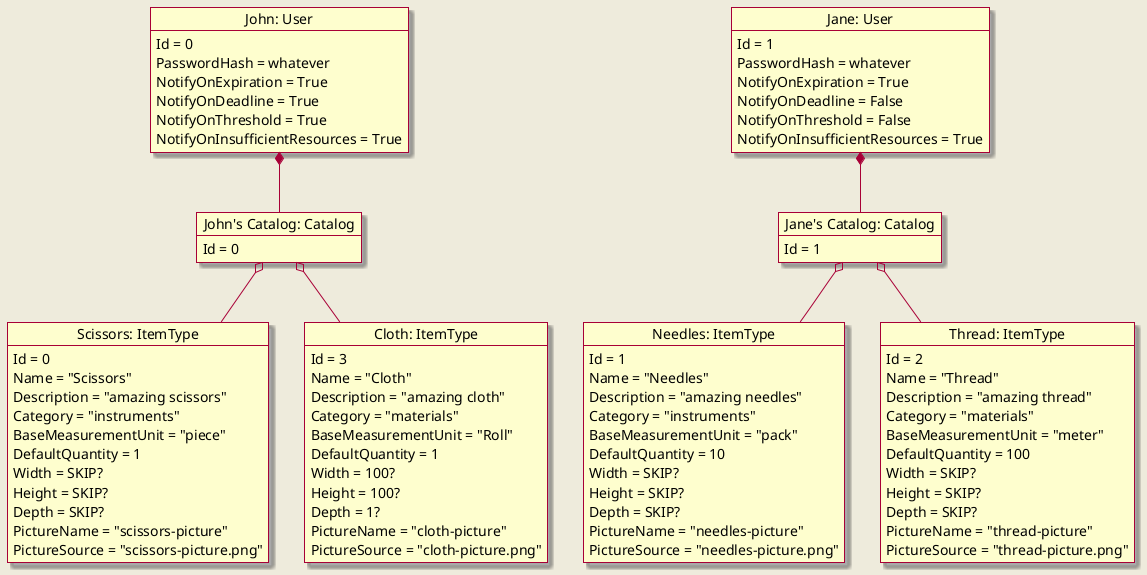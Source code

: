 @startuml
skin rose
skinparam backgroundColor #EEEBDC
/' left to right direction '/

object "John: User" as UserJohn{
    Id = 0
    PasswordHash = whatever
    NotifyOnExpiration = True
    NotifyOnDeadline = True
    NotifyOnThreshold = True
    NotifyOnInsufficientResources = True
}
object "Jane: User" as UserJane {
    Id = 1
    PasswordHash = whatever
    NotifyOnExpiration = True
    NotifyOnDeadline = False
    NotifyOnThreshold = False
    NotifyOnInsufficientResources = True
}

object "John's Catalog: Catalog" as JohnCatalog {
    Id = 0
}
object "Jane's Catalog: Catalog" as JaneCatalog {
    Id = 1
}

object "Scissors: ItemType" as Scissors {
    Id = 0
    Name = "Scissors"
    Description = "amazing scissors"
    Category = "instruments"
    BaseMeasurementUnit = "piece"
    DefaultQuantity = 1
    Width = SKIP?
    Height = SKIP?
    Depth = SKIP?
    PictureName = "scissors-picture"
    PictureSource = "scissors-picture.png"
}
object "Needles: ItemType" as Needles {
    Id = 1
    Name = "Needles"
    Description = "amazing needles"
    Category = "instruments"
    BaseMeasurementUnit = "pack"
    DefaultQuantity = 10
    Width = SKIP?
    Height = SKIP?
    Depth = SKIP?
    PictureName = "needles-picture"
    PictureSource = "needles-picture.png"
}
object "Thread: ItemType" as Thread {
    Id = 2
    Name = "Thread"
    Description = "amazing thread"
    Category = "materials"
    BaseMeasurementUnit = "meter"
    DefaultQuantity = 100
    Width = SKIP?
    Height = SKIP?
    Depth = SKIP?
    PictureName = "thread-picture"
    PictureSource = "thread-picture.png"
}
object "Cloth: ItemType" as Cloth {
    Id = 3
    Name = "Cloth"
    Description = "amazing cloth"
    Category = "materials"
    BaseMeasurementUnit = "Roll"
    DefaultQuantity = 1
    Width = 100?
    Height = 100?
    Depth = 1?
    PictureName = "cloth-picture"
    PictureSource = "cloth-picture.png"
}

UserJohn *-- JohnCatalog
UserJane *-- JaneCatalog

JohnCatalog o-- Scissors
JohnCatalog o-- Cloth

JaneCatalog o-- Needles
JaneCatalog o-- Thread

@enduml
